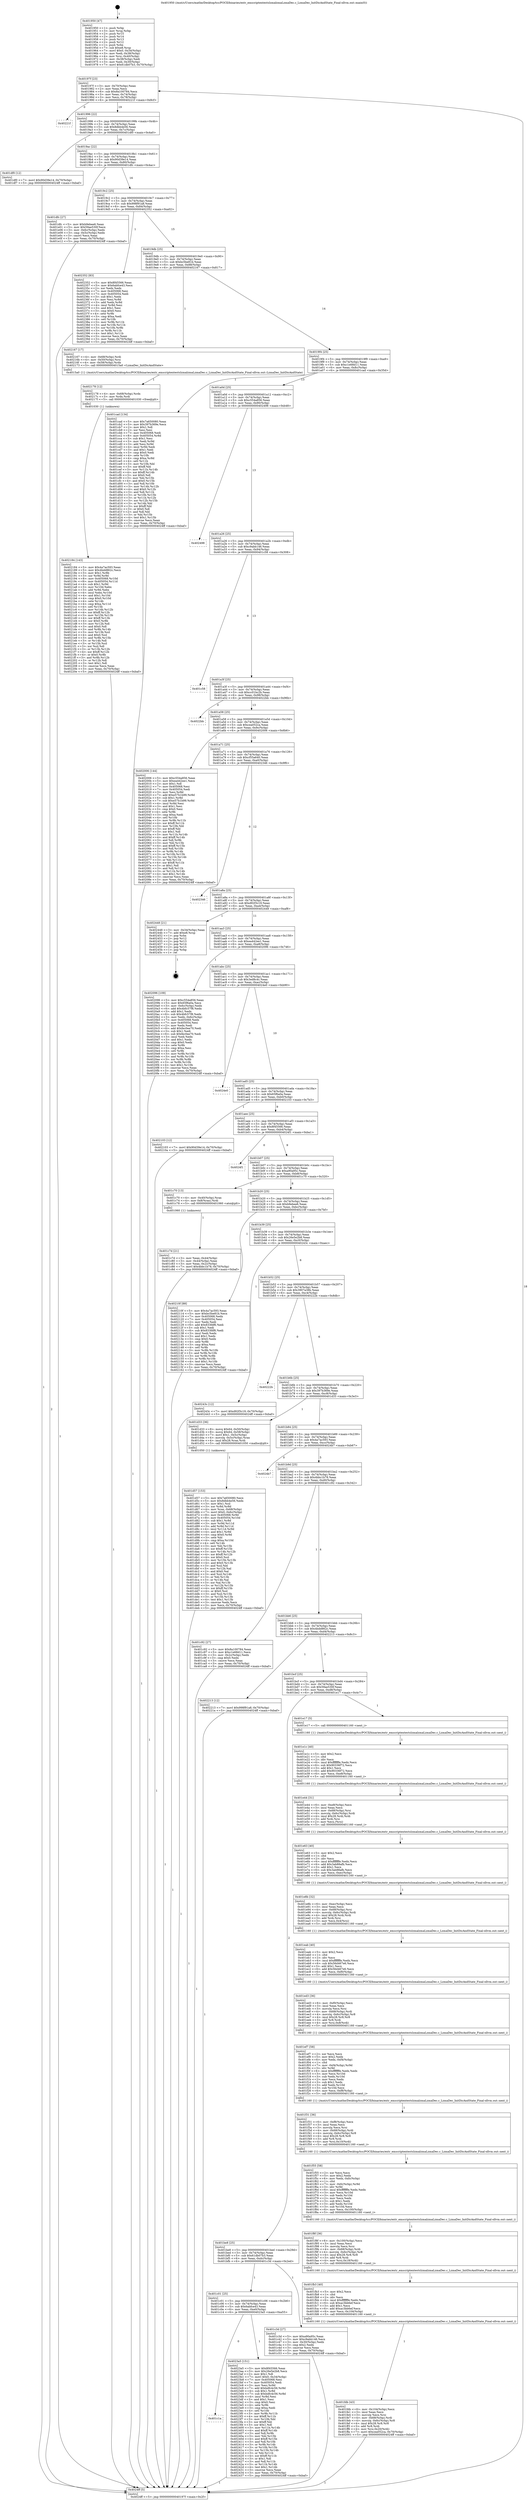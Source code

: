 digraph "0x401950" {
  label = "0x401950 (/mnt/c/Users/mathe/Desktop/tcc/POCII/binaries/extr_emscriptentestslzmalzmaLzmaDec.c_LzmaDec_InitDicAndState_Final-ollvm.out::main(0))"
  labelloc = "t"
  node[shape=record]

  Entry [label="",width=0.3,height=0.3,shape=circle,fillcolor=black,style=filled]
  "0x40197f" [label="{
     0x40197f [23]\l
     | [instrs]\l
     &nbsp;&nbsp;0x40197f \<+3\>: mov -0x70(%rbp),%eax\l
     &nbsp;&nbsp;0x401982 \<+2\>: mov %eax,%ecx\l
     &nbsp;&nbsp;0x401984 \<+6\>: sub $0x8a100784,%ecx\l
     &nbsp;&nbsp;0x40198a \<+3\>: mov %eax,-0x74(%rbp)\l
     &nbsp;&nbsp;0x40198d \<+3\>: mov %ecx,-0x78(%rbp)\l
     &nbsp;&nbsp;0x401990 \<+6\>: je 000000000040221f \<main+0x8cf\>\l
  }"]
  "0x40221f" [label="{
     0x40221f\l
  }", style=dashed]
  "0x401996" [label="{
     0x401996 [22]\l
     | [instrs]\l
     &nbsp;&nbsp;0x401996 \<+5\>: jmp 000000000040199b \<main+0x4b\>\l
     &nbsp;&nbsp;0x40199b \<+3\>: mov -0x74(%rbp),%eax\l
     &nbsp;&nbsp;0x40199e \<+5\>: sub $0x8dbb4e56,%eax\l
     &nbsp;&nbsp;0x4019a3 \<+3\>: mov %eax,-0x7c(%rbp)\l
     &nbsp;&nbsp;0x4019a6 \<+6\>: je 0000000000401df0 \<main+0x4a0\>\l
  }"]
  Exit [label="",width=0.3,height=0.3,shape=circle,fillcolor=black,style=filled,peripheries=2]
  "0x401df0" [label="{
     0x401df0 [12]\l
     | [instrs]\l
     &nbsp;&nbsp;0x401df0 \<+7\>: movl $0x90d39e14,-0x70(%rbp)\l
     &nbsp;&nbsp;0x401df7 \<+5\>: jmp 00000000004024ff \<main+0xbaf\>\l
  }"]
  "0x4019ac" [label="{
     0x4019ac [22]\l
     | [instrs]\l
     &nbsp;&nbsp;0x4019ac \<+5\>: jmp 00000000004019b1 \<main+0x61\>\l
     &nbsp;&nbsp;0x4019b1 \<+3\>: mov -0x74(%rbp),%eax\l
     &nbsp;&nbsp;0x4019b4 \<+5\>: sub $0x90d39e14,%eax\l
     &nbsp;&nbsp;0x4019b9 \<+3\>: mov %eax,-0x80(%rbp)\l
     &nbsp;&nbsp;0x4019bc \<+6\>: je 0000000000401dfc \<main+0x4ac\>\l
  }"]
  "0x401c1a" [label="{
     0x401c1a\l
  }", style=dashed]
  "0x401dfc" [label="{
     0x401dfc [27]\l
     | [instrs]\l
     &nbsp;&nbsp;0x401dfc \<+5\>: mov $0xb9ebee6,%eax\l
     &nbsp;&nbsp;0x401e01 \<+5\>: mov $0x59ae530f,%ecx\l
     &nbsp;&nbsp;0x401e06 \<+3\>: mov -0x6c(%rbp),%edx\l
     &nbsp;&nbsp;0x401e09 \<+3\>: cmp -0x5c(%rbp),%edx\l
     &nbsp;&nbsp;0x401e0c \<+3\>: cmovl %ecx,%eax\l
     &nbsp;&nbsp;0x401e0f \<+3\>: mov %eax,-0x70(%rbp)\l
     &nbsp;&nbsp;0x401e12 \<+5\>: jmp 00000000004024ff \<main+0xbaf\>\l
  }"]
  "0x4019c2" [label="{
     0x4019c2 [25]\l
     | [instrs]\l
     &nbsp;&nbsp;0x4019c2 \<+5\>: jmp 00000000004019c7 \<main+0x77\>\l
     &nbsp;&nbsp;0x4019c7 \<+3\>: mov -0x74(%rbp),%eax\l
     &nbsp;&nbsp;0x4019ca \<+5\>: sub $0x998f91a8,%eax\l
     &nbsp;&nbsp;0x4019cf \<+6\>: mov %eax,-0x84(%rbp)\l
     &nbsp;&nbsp;0x4019d5 \<+6\>: je 0000000000402352 \<main+0xa02\>\l
  }"]
  "0x4023a5" [label="{
     0x4023a5 [151]\l
     | [instrs]\l
     &nbsp;&nbsp;0x4023a5 \<+5\>: mov $0x8f45566,%eax\l
     &nbsp;&nbsp;0x4023aa \<+5\>: mov $0x26e5e2b8,%ecx\l
     &nbsp;&nbsp;0x4023af \<+2\>: mov $0x1,%dl\l
     &nbsp;&nbsp;0x4023b1 \<+7\>: movl $0x0,-0x34(%rbp)\l
     &nbsp;&nbsp;0x4023b8 \<+7\>: mov 0x405068,%esi\l
     &nbsp;&nbsp;0x4023bf \<+7\>: mov 0x405054,%edi\l
     &nbsp;&nbsp;0x4023c6 \<+3\>: mov %esi,%r8d\l
     &nbsp;&nbsp;0x4023c9 \<+7\>: add $0xbdfc4c56,%r8d\l
     &nbsp;&nbsp;0x4023d0 \<+4\>: sub $0x1,%r8d\l
     &nbsp;&nbsp;0x4023d4 \<+7\>: sub $0xbdfc4c56,%r8d\l
     &nbsp;&nbsp;0x4023db \<+4\>: imul %r8d,%esi\l
     &nbsp;&nbsp;0x4023df \<+3\>: and $0x1,%esi\l
     &nbsp;&nbsp;0x4023e2 \<+3\>: cmp $0x0,%esi\l
     &nbsp;&nbsp;0x4023e5 \<+4\>: sete %r9b\l
     &nbsp;&nbsp;0x4023e9 \<+3\>: cmp $0xa,%edi\l
     &nbsp;&nbsp;0x4023ec \<+4\>: setl %r10b\l
     &nbsp;&nbsp;0x4023f0 \<+3\>: mov %r9b,%r11b\l
     &nbsp;&nbsp;0x4023f3 \<+4\>: xor $0xff,%r11b\l
     &nbsp;&nbsp;0x4023f7 \<+3\>: mov %r10b,%bl\l
     &nbsp;&nbsp;0x4023fa \<+3\>: xor $0xff,%bl\l
     &nbsp;&nbsp;0x4023fd \<+3\>: xor $0x1,%dl\l
     &nbsp;&nbsp;0x402400 \<+3\>: mov %r11b,%r14b\l
     &nbsp;&nbsp;0x402403 \<+4\>: and $0xff,%r14b\l
     &nbsp;&nbsp;0x402407 \<+3\>: and %dl,%r9b\l
     &nbsp;&nbsp;0x40240a \<+3\>: mov %bl,%r15b\l
     &nbsp;&nbsp;0x40240d \<+4\>: and $0xff,%r15b\l
     &nbsp;&nbsp;0x402411 \<+3\>: and %dl,%r10b\l
     &nbsp;&nbsp;0x402414 \<+3\>: or %r9b,%r14b\l
     &nbsp;&nbsp;0x402417 \<+3\>: or %r10b,%r15b\l
     &nbsp;&nbsp;0x40241a \<+3\>: xor %r15b,%r14b\l
     &nbsp;&nbsp;0x40241d \<+3\>: or %bl,%r11b\l
     &nbsp;&nbsp;0x402420 \<+4\>: xor $0xff,%r11b\l
     &nbsp;&nbsp;0x402424 \<+3\>: or $0x1,%dl\l
     &nbsp;&nbsp;0x402427 \<+3\>: and %dl,%r11b\l
     &nbsp;&nbsp;0x40242a \<+3\>: or %r11b,%r14b\l
     &nbsp;&nbsp;0x40242d \<+4\>: test $0x1,%r14b\l
     &nbsp;&nbsp;0x402431 \<+3\>: cmovne %ecx,%eax\l
     &nbsp;&nbsp;0x402434 \<+3\>: mov %eax,-0x70(%rbp)\l
     &nbsp;&nbsp;0x402437 \<+5\>: jmp 00000000004024ff \<main+0xbaf\>\l
  }"]
  "0x402352" [label="{
     0x402352 [83]\l
     | [instrs]\l
     &nbsp;&nbsp;0x402352 \<+5\>: mov $0x8f45566,%eax\l
     &nbsp;&nbsp;0x402357 \<+5\>: mov $0x6abfce43,%ecx\l
     &nbsp;&nbsp;0x40235c \<+2\>: xor %edx,%edx\l
     &nbsp;&nbsp;0x40235e \<+7\>: mov 0x405068,%esi\l
     &nbsp;&nbsp;0x402365 \<+7\>: mov 0x405054,%edi\l
     &nbsp;&nbsp;0x40236c \<+3\>: sub $0x1,%edx\l
     &nbsp;&nbsp;0x40236f \<+3\>: mov %esi,%r8d\l
     &nbsp;&nbsp;0x402372 \<+3\>: add %edx,%r8d\l
     &nbsp;&nbsp;0x402375 \<+4\>: imul %r8d,%esi\l
     &nbsp;&nbsp;0x402379 \<+3\>: and $0x1,%esi\l
     &nbsp;&nbsp;0x40237c \<+3\>: cmp $0x0,%esi\l
     &nbsp;&nbsp;0x40237f \<+4\>: sete %r9b\l
     &nbsp;&nbsp;0x402383 \<+3\>: cmp $0xa,%edi\l
     &nbsp;&nbsp;0x402386 \<+4\>: setl %r10b\l
     &nbsp;&nbsp;0x40238a \<+3\>: mov %r9b,%r11b\l
     &nbsp;&nbsp;0x40238d \<+3\>: and %r10b,%r11b\l
     &nbsp;&nbsp;0x402390 \<+3\>: xor %r10b,%r9b\l
     &nbsp;&nbsp;0x402393 \<+3\>: or %r9b,%r11b\l
     &nbsp;&nbsp;0x402396 \<+4\>: test $0x1,%r11b\l
     &nbsp;&nbsp;0x40239a \<+3\>: cmovne %ecx,%eax\l
     &nbsp;&nbsp;0x40239d \<+3\>: mov %eax,-0x70(%rbp)\l
     &nbsp;&nbsp;0x4023a0 \<+5\>: jmp 00000000004024ff \<main+0xbaf\>\l
  }"]
  "0x4019db" [label="{
     0x4019db [25]\l
     | [instrs]\l
     &nbsp;&nbsp;0x4019db \<+5\>: jmp 00000000004019e0 \<main+0x90\>\l
     &nbsp;&nbsp;0x4019e0 \<+3\>: mov -0x74(%rbp),%eax\l
     &nbsp;&nbsp;0x4019e3 \<+5\>: sub $0xbc5be81b,%eax\l
     &nbsp;&nbsp;0x4019e8 \<+6\>: mov %eax,-0x88(%rbp)\l
     &nbsp;&nbsp;0x4019ee \<+6\>: je 0000000000402167 \<main+0x817\>\l
  }"]
  "0x402184" [label="{
     0x402184 [143]\l
     | [instrs]\l
     &nbsp;&nbsp;0x402184 \<+5\>: mov $0x4a7ac593,%eax\l
     &nbsp;&nbsp;0x402189 \<+5\>: mov $0x4bdd862c,%ecx\l
     &nbsp;&nbsp;0x40218e \<+3\>: mov $0x1,%r8b\l
     &nbsp;&nbsp;0x402191 \<+3\>: xor %r9d,%r9d\l
     &nbsp;&nbsp;0x402194 \<+8\>: mov 0x405068,%r10d\l
     &nbsp;&nbsp;0x40219c \<+8\>: mov 0x405054,%r11d\l
     &nbsp;&nbsp;0x4021a4 \<+4\>: sub $0x1,%r9d\l
     &nbsp;&nbsp;0x4021a8 \<+3\>: mov %r10d,%ebx\l
     &nbsp;&nbsp;0x4021ab \<+3\>: add %r9d,%ebx\l
     &nbsp;&nbsp;0x4021ae \<+4\>: imul %ebx,%r10d\l
     &nbsp;&nbsp;0x4021b2 \<+4\>: and $0x1,%r10d\l
     &nbsp;&nbsp;0x4021b6 \<+4\>: cmp $0x0,%r10d\l
     &nbsp;&nbsp;0x4021ba \<+4\>: sete %r14b\l
     &nbsp;&nbsp;0x4021be \<+4\>: cmp $0xa,%r11d\l
     &nbsp;&nbsp;0x4021c2 \<+4\>: setl %r15b\l
     &nbsp;&nbsp;0x4021c6 \<+3\>: mov %r14b,%r12b\l
     &nbsp;&nbsp;0x4021c9 \<+4\>: xor $0xff,%r12b\l
     &nbsp;&nbsp;0x4021cd \<+3\>: mov %r15b,%r13b\l
     &nbsp;&nbsp;0x4021d0 \<+4\>: xor $0xff,%r13b\l
     &nbsp;&nbsp;0x4021d4 \<+4\>: xor $0x0,%r8b\l
     &nbsp;&nbsp;0x4021d8 \<+3\>: mov %r12b,%dl\l
     &nbsp;&nbsp;0x4021db \<+3\>: and $0x0,%dl\l
     &nbsp;&nbsp;0x4021de \<+3\>: and %r8b,%r14b\l
     &nbsp;&nbsp;0x4021e1 \<+3\>: mov %r13b,%sil\l
     &nbsp;&nbsp;0x4021e4 \<+4\>: and $0x0,%sil\l
     &nbsp;&nbsp;0x4021e8 \<+3\>: and %r8b,%r15b\l
     &nbsp;&nbsp;0x4021eb \<+3\>: or %r14b,%dl\l
     &nbsp;&nbsp;0x4021ee \<+3\>: or %r15b,%sil\l
     &nbsp;&nbsp;0x4021f1 \<+3\>: xor %sil,%dl\l
     &nbsp;&nbsp;0x4021f4 \<+3\>: or %r13b,%r12b\l
     &nbsp;&nbsp;0x4021f7 \<+4\>: xor $0xff,%r12b\l
     &nbsp;&nbsp;0x4021fb \<+4\>: or $0x0,%r8b\l
     &nbsp;&nbsp;0x4021ff \<+3\>: and %r8b,%r12b\l
     &nbsp;&nbsp;0x402202 \<+3\>: or %r12b,%dl\l
     &nbsp;&nbsp;0x402205 \<+3\>: test $0x1,%dl\l
     &nbsp;&nbsp;0x402208 \<+3\>: cmovne %ecx,%eax\l
     &nbsp;&nbsp;0x40220b \<+3\>: mov %eax,-0x70(%rbp)\l
     &nbsp;&nbsp;0x40220e \<+5\>: jmp 00000000004024ff \<main+0xbaf\>\l
  }"]
  "0x402167" [label="{
     0x402167 [17]\l
     | [instrs]\l
     &nbsp;&nbsp;0x402167 \<+4\>: mov -0x68(%rbp),%rdi\l
     &nbsp;&nbsp;0x40216b \<+4\>: mov -0x50(%rbp),%rsi\l
     &nbsp;&nbsp;0x40216f \<+4\>: mov -0x58(%rbp),%rdx\l
     &nbsp;&nbsp;0x402173 \<+5\>: call 00000000004015a0 \<LzmaDec_InitDicAndState\>\l
     | [calls]\l
     &nbsp;&nbsp;0x4015a0 \{1\} (/mnt/c/Users/mathe/Desktop/tcc/POCII/binaries/extr_emscriptentestslzmalzmaLzmaDec.c_LzmaDec_InitDicAndState_Final-ollvm.out::LzmaDec_InitDicAndState)\l
  }"]
  "0x4019f4" [label="{
     0x4019f4 [25]\l
     | [instrs]\l
     &nbsp;&nbsp;0x4019f4 \<+5\>: jmp 00000000004019f9 \<main+0xa9\>\l
     &nbsp;&nbsp;0x4019f9 \<+3\>: mov -0x74(%rbp),%eax\l
     &nbsp;&nbsp;0x4019fc \<+5\>: sub $0xc1e68d11,%eax\l
     &nbsp;&nbsp;0x401a01 \<+6\>: mov %eax,-0x8c(%rbp)\l
     &nbsp;&nbsp;0x401a07 \<+6\>: je 0000000000401cad \<main+0x35d\>\l
  }"]
  "0x402178" [label="{
     0x402178 [12]\l
     | [instrs]\l
     &nbsp;&nbsp;0x402178 \<+4\>: mov -0x68(%rbp),%rdx\l
     &nbsp;&nbsp;0x40217c \<+3\>: mov %rdx,%rdi\l
     &nbsp;&nbsp;0x40217f \<+5\>: call 0000000000401030 \<free@plt\>\l
     | [calls]\l
     &nbsp;&nbsp;0x401030 \{1\} (unknown)\l
  }"]
  "0x401cad" [label="{
     0x401cad [134]\l
     | [instrs]\l
     &nbsp;&nbsp;0x401cad \<+5\>: mov $0x7a650080,%eax\l
     &nbsp;&nbsp;0x401cb2 \<+5\>: mov $0x397b369e,%ecx\l
     &nbsp;&nbsp;0x401cb7 \<+2\>: mov $0x1,%dl\l
     &nbsp;&nbsp;0x401cb9 \<+2\>: xor %esi,%esi\l
     &nbsp;&nbsp;0x401cbb \<+7\>: mov 0x405068,%edi\l
     &nbsp;&nbsp;0x401cc2 \<+8\>: mov 0x405054,%r8d\l
     &nbsp;&nbsp;0x401cca \<+3\>: sub $0x1,%esi\l
     &nbsp;&nbsp;0x401ccd \<+3\>: mov %edi,%r9d\l
     &nbsp;&nbsp;0x401cd0 \<+3\>: add %esi,%r9d\l
     &nbsp;&nbsp;0x401cd3 \<+4\>: imul %r9d,%edi\l
     &nbsp;&nbsp;0x401cd7 \<+3\>: and $0x1,%edi\l
     &nbsp;&nbsp;0x401cda \<+3\>: cmp $0x0,%edi\l
     &nbsp;&nbsp;0x401cdd \<+4\>: sete %r10b\l
     &nbsp;&nbsp;0x401ce1 \<+4\>: cmp $0xa,%r8d\l
     &nbsp;&nbsp;0x401ce5 \<+4\>: setl %r11b\l
     &nbsp;&nbsp;0x401ce9 \<+3\>: mov %r10b,%bl\l
     &nbsp;&nbsp;0x401cec \<+3\>: xor $0xff,%bl\l
     &nbsp;&nbsp;0x401cef \<+3\>: mov %r11b,%r14b\l
     &nbsp;&nbsp;0x401cf2 \<+4\>: xor $0xff,%r14b\l
     &nbsp;&nbsp;0x401cf6 \<+3\>: xor $0x0,%dl\l
     &nbsp;&nbsp;0x401cf9 \<+3\>: mov %bl,%r15b\l
     &nbsp;&nbsp;0x401cfc \<+4\>: and $0x0,%r15b\l
     &nbsp;&nbsp;0x401d00 \<+3\>: and %dl,%r10b\l
     &nbsp;&nbsp;0x401d03 \<+3\>: mov %r14b,%r12b\l
     &nbsp;&nbsp;0x401d06 \<+4\>: and $0x0,%r12b\l
     &nbsp;&nbsp;0x401d0a \<+3\>: and %dl,%r11b\l
     &nbsp;&nbsp;0x401d0d \<+3\>: or %r10b,%r15b\l
     &nbsp;&nbsp;0x401d10 \<+3\>: or %r11b,%r12b\l
     &nbsp;&nbsp;0x401d13 \<+3\>: xor %r12b,%r15b\l
     &nbsp;&nbsp;0x401d16 \<+3\>: or %r14b,%bl\l
     &nbsp;&nbsp;0x401d19 \<+3\>: xor $0xff,%bl\l
     &nbsp;&nbsp;0x401d1c \<+3\>: or $0x0,%dl\l
     &nbsp;&nbsp;0x401d1f \<+2\>: and %dl,%bl\l
     &nbsp;&nbsp;0x401d21 \<+3\>: or %bl,%r15b\l
     &nbsp;&nbsp;0x401d24 \<+4\>: test $0x1,%r15b\l
     &nbsp;&nbsp;0x401d28 \<+3\>: cmovne %ecx,%eax\l
     &nbsp;&nbsp;0x401d2b \<+3\>: mov %eax,-0x70(%rbp)\l
     &nbsp;&nbsp;0x401d2e \<+5\>: jmp 00000000004024ff \<main+0xbaf\>\l
  }"]
  "0x401a0d" [label="{
     0x401a0d [25]\l
     | [instrs]\l
     &nbsp;&nbsp;0x401a0d \<+5\>: jmp 0000000000401a12 \<main+0xc2\>\l
     &nbsp;&nbsp;0x401a12 \<+3\>: mov -0x74(%rbp),%eax\l
     &nbsp;&nbsp;0x401a15 \<+5\>: sub $0xc554a856,%eax\l
     &nbsp;&nbsp;0x401a1a \<+6\>: mov %eax,-0x90(%rbp)\l
     &nbsp;&nbsp;0x401a20 \<+6\>: je 0000000000402498 \<main+0xb48\>\l
  }"]
  "0x401fdb" [label="{
     0x401fdb [43]\l
     | [instrs]\l
     &nbsp;&nbsp;0x401fdb \<+6\>: mov -0x104(%rbp),%ecx\l
     &nbsp;&nbsp;0x401fe1 \<+3\>: imul %eax,%ecx\l
     &nbsp;&nbsp;0x401fe4 \<+3\>: movslq %ecx,%rsi\l
     &nbsp;&nbsp;0x401fe7 \<+4\>: mov -0x68(%rbp),%rdi\l
     &nbsp;&nbsp;0x401feb \<+4\>: movslq -0x6c(%rbp),%r8\l
     &nbsp;&nbsp;0x401fef \<+4\>: imul $0x28,%r8,%r8\l
     &nbsp;&nbsp;0x401ff3 \<+3\>: add %r8,%rdi\l
     &nbsp;&nbsp;0x401ff6 \<+4\>: mov %rsi,0x20(%rdi)\l
     &nbsp;&nbsp;0x401ffa \<+7\>: movl $0xcea052ca,-0x70(%rbp)\l
     &nbsp;&nbsp;0x402001 \<+5\>: jmp 00000000004024ff \<main+0xbaf\>\l
  }"]
  "0x402498" [label="{
     0x402498\l
  }", style=dashed]
  "0x401a26" [label="{
     0x401a26 [25]\l
     | [instrs]\l
     &nbsp;&nbsp;0x401a26 \<+5\>: jmp 0000000000401a2b \<main+0xdb\>\l
     &nbsp;&nbsp;0x401a2b \<+3\>: mov -0x74(%rbp),%eax\l
     &nbsp;&nbsp;0x401a2e \<+5\>: sub $0xc9abb146,%eax\l
     &nbsp;&nbsp;0x401a33 \<+6\>: mov %eax,-0x94(%rbp)\l
     &nbsp;&nbsp;0x401a39 \<+6\>: je 0000000000401c58 \<main+0x308\>\l
  }"]
  "0x401fb3" [label="{
     0x401fb3 [40]\l
     | [instrs]\l
     &nbsp;&nbsp;0x401fb3 \<+5\>: mov $0x2,%ecx\l
     &nbsp;&nbsp;0x401fb8 \<+1\>: cltd\l
     &nbsp;&nbsp;0x401fb9 \<+2\>: idiv %ecx\l
     &nbsp;&nbsp;0x401fbb \<+6\>: imul $0xfffffffe,%edx,%ecx\l
     &nbsp;&nbsp;0x401fc1 \<+6\>: sub $0xac3bb6ef,%ecx\l
     &nbsp;&nbsp;0x401fc7 \<+3\>: add $0x1,%ecx\l
     &nbsp;&nbsp;0x401fca \<+6\>: add $0xac3bb6ef,%ecx\l
     &nbsp;&nbsp;0x401fd0 \<+6\>: mov %ecx,-0x104(%rbp)\l
     &nbsp;&nbsp;0x401fd6 \<+5\>: call 0000000000401160 \<next_i\>\l
     | [calls]\l
     &nbsp;&nbsp;0x401160 \{1\} (/mnt/c/Users/mathe/Desktop/tcc/POCII/binaries/extr_emscriptentestslzmalzmaLzmaDec.c_LzmaDec_InitDicAndState_Final-ollvm.out::next_i)\l
  }"]
  "0x401c58" [label="{
     0x401c58\l
  }", style=dashed]
  "0x401a3f" [label="{
     0x401a3f [25]\l
     | [instrs]\l
     &nbsp;&nbsp;0x401a3f \<+5\>: jmp 0000000000401a44 \<main+0xf4\>\l
     &nbsp;&nbsp;0x401a44 \<+3\>: mov -0x74(%rbp),%eax\l
     &nbsp;&nbsp;0x401a47 \<+5\>: sub $0xcc01bc2b,%eax\l
     &nbsp;&nbsp;0x401a4c \<+6\>: mov %eax,-0x98(%rbp)\l
     &nbsp;&nbsp;0x401a52 \<+6\>: je 00000000004022bb \<main+0x96b\>\l
  }"]
  "0x401f8f" [label="{
     0x401f8f [36]\l
     | [instrs]\l
     &nbsp;&nbsp;0x401f8f \<+6\>: mov -0x100(%rbp),%ecx\l
     &nbsp;&nbsp;0x401f95 \<+3\>: imul %eax,%ecx\l
     &nbsp;&nbsp;0x401f98 \<+3\>: movslq %ecx,%rsi\l
     &nbsp;&nbsp;0x401f9b \<+4\>: mov -0x68(%rbp),%rdi\l
     &nbsp;&nbsp;0x401f9f \<+4\>: movslq -0x6c(%rbp),%r8\l
     &nbsp;&nbsp;0x401fa3 \<+4\>: imul $0x28,%r8,%r8\l
     &nbsp;&nbsp;0x401fa7 \<+3\>: add %r8,%rdi\l
     &nbsp;&nbsp;0x401faa \<+4\>: mov %rsi,0x18(%rdi)\l
     &nbsp;&nbsp;0x401fae \<+5\>: call 0000000000401160 \<next_i\>\l
     | [calls]\l
     &nbsp;&nbsp;0x401160 \{1\} (/mnt/c/Users/mathe/Desktop/tcc/POCII/binaries/extr_emscriptentestslzmalzmaLzmaDec.c_LzmaDec_InitDicAndState_Final-ollvm.out::next_i)\l
  }"]
  "0x4022bb" [label="{
     0x4022bb\l
  }", style=dashed]
  "0x401a58" [label="{
     0x401a58 [25]\l
     | [instrs]\l
     &nbsp;&nbsp;0x401a58 \<+5\>: jmp 0000000000401a5d \<main+0x10d\>\l
     &nbsp;&nbsp;0x401a5d \<+3\>: mov -0x74(%rbp),%eax\l
     &nbsp;&nbsp;0x401a60 \<+5\>: sub $0xcea052ca,%eax\l
     &nbsp;&nbsp;0x401a65 \<+6\>: mov %eax,-0x9c(%rbp)\l
     &nbsp;&nbsp;0x401a6b \<+6\>: je 0000000000402006 \<main+0x6b6\>\l
  }"]
  "0x401f55" [label="{
     0x401f55 [58]\l
     | [instrs]\l
     &nbsp;&nbsp;0x401f55 \<+2\>: xor %ecx,%ecx\l
     &nbsp;&nbsp;0x401f57 \<+5\>: mov $0x2,%edx\l
     &nbsp;&nbsp;0x401f5c \<+6\>: mov %edx,-0xfc(%rbp)\l
     &nbsp;&nbsp;0x401f62 \<+1\>: cltd\l
     &nbsp;&nbsp;0x401f63 \<+7\>: mov -0xfc(%rbp),%r9d\l
     &nbsp;&nbsp;0x401f6a \<+3\>: idiv %r9d\l
     &nbsp;&nbsp;0x401f6d \<+6\>: imul $0xfffffffe,%edx,%edx\l
     &nbsp;&nbsp;0x401f73 \<+3\>: mov %ecx,%r10d\l
     &nbsp;&nbsp;0x401f76 \<+3\>: sub %edx,%r10d\l
     &nbsp;&nbsp;0x401f79 \<+2\>: mov %ecx,%edx\l
     &nbsp;&nbsp;0x401f7b \<+3\>: sub $0x1,%edx\l
     &nbsp;&nbsp;0x401f7e \<+3\>: add %edx,%r10d\l
     &nbsp;&nbsp;0x401f81 \<+3\>: sub %r10d,%ecx\l
     &nbsp;&nbsp;0x401f84 \<+6\>: mov %ecx,-0x100(%rbp)\l
     &nbsp;&nbsp;0x401f8a \<+5\>: call 0000000000401160 \<next_i\>\l
     | [calls]\l
     &nbsp;&nbsp;0x401160 \{1\} (/mnt/c/Users/mathe/Desktop/tcc/POCII/binaries/extr_emscriptentestslzmalzmaLzmaDec.c_LzmaDec_InitDicAndState_Final-ollvm.out::next_i)\l
  }"]
  "0x402006" [label="{
     0x402006 [144]\l
     | [instrs]\l
     &nbsp;&nbsp;0x402006 \<+5\>: mov $0xc554a856,%eax\l
     &nbsp;&nbsp;0x40200b \<+5\>: mov $0xea442ee1,%ecx\l
     &nbsp;&nbsp;0x402010 \<+2\>: mov $0x1,%dl\l
     &nbsp;&nbsp;0x402012 \<+7\>: mov 0x405068,%esi\l
     &nbsp;&nbsp;0x402019 \<+7\>: mov 0x405054,%edi\l
     &nbsp;&nbsp;0x402020 \<+3\>: mov %esi,%r8d\l
     &nbsp;&nbsp;0x402023 \<+7\>: add $0xe57b1b99,%r8d\l
     &nbsp;&nbsp;0x40202a \<+4\>: sub $0x1,%r8d\l
     &nbsp;&nbsp;0x40202e \<+7\>: sub $0xe57b1b99,%r8d\l
     &nbsp;&nbsp;0x402035 \<+4\>: imul %r8d,%esi\l
     &nbsp;&nbsp;0x402039 \<+3\>: and $0x1,%esi\l
     &nbsp;&nbsp;0x40203c \<+3\>: cmp $0x0,%esi\l
     &nbsp;&nbsp;0x40203f \<+4\>: sete %r9b\l
     &nbsp;&nbsp;0x402043 \<+3\>: cmp $0xa,%edi\l
     &nbsp;&nbsp;0x402046 \<+4\>: setl %r10b\l
     &nbsp;&nbsp;0x40204a \<+3\>: mov %r9b,%r11b\l
     &nbsp;&nbsp;0x40204d \<+4\>: xor $0xff,%r11b\l
     &nbsp;&nbsp;0x402051 \<+3\>: mov %r10b,%bl\l
     &nbsp;&nbsp;0x402054 \<+3\>: xor $0xff,%bl\l
     &nbsp;&nbsp;0x402057 \<+3\>: xor $0x1,%dl\l
     &nbsp;&nbsp;0x40205a \<+3\>: mov %r11b,%r14b\l
     &nbsp;&nbsp;0x40205d \<+4\>: and $0xff,%r14b\l
     &nbsp;&nbsp;0x402061 \<+3\>: and %dl,%r9b\l
     &nbsp;&nbsp;0x402064 \<+3\>: mov %bl,%r15b\l
     &nbsp;&nbsp;0x402067 \<+4\>: and $0xff,%r15b\l
     &nbsp;&nbsp;0x40206b \<+3\>: and %dl,%r10b\l
     &nbsp;&nbsp;0x40206e \<+3\>: or %r9b,%r14b\l
     &nbsp;&nbsp;0x402071 \<+3\>: or %r10b,%r15b\l
     &nbsp;&nbsp;0x402074 \<+3\>: xor %r15b,%r14b\l
     &nbsp;&nbsp;0x402077 \<+3\>: or %bl,%r11b\l
     &nbsp;&nbsp;0x40207a \<+4\>: xor $0xff,%r11b\l
     &nbsp;&nbsp;0x40207e \<+3\>: or $0x1,%dl\l
     &nbsp;&nbsp;0x402081 \<+3\>: and %dl,%r11b\l
     &nbsp;&nbsp;0x402084 \<+3\>: or %r11b,%r14b\l
     &nbsp;&nbsp;0x402087 \<+4\>: test $0x1,%r14b\l
     &nbsp;&nbsp;0x40208b \<+3\>: cmovne %ecx,%eax\l
     &nbsp;&nbsp;0x40208e \<+3\>: mov %eax,-0x70(%rbp)\l
     &nbsp;&nbsp;0x402091 \<+5\>: jmp 00000000004024ff \<main+0xbaf\>\l
  }"]
  "0x401a71" [label="{
     0x401a71 [25]\l
     | [instrs]\l
     &nbsp;&nbsp;0x401a71 \<+5\>: jmp 0000000000401a76 \<main+0x126\>\l
     &nbsp;&nbsp;0x401a76 \<+3\>: mov -0x74(%rbp),%eax\l
     &nbsp;&nbsp;0x401a79 \<+5\>: sub $0xcf55a640,%eax\l
     &nbsp;&nbsp;0x401a7e \<+6\>: mov %eax,-0xa0(%rbp)\l
     &nbsp;&nbsp;0x401a84 \<+6\>: je 0000000000402346 \<main+0x9f6\>\l
  }"]
  "0x401f31" [label="{
     0x401f31 [36]\l
     | [instrs]\l
     &nbsp;&nbsp;0x401f31 \<+6\>: mov -0xf8(%rbp),%ecx\l
     &nbsp;&nbsp;0x401f37 \<+3\>: imul %eax,%ecx\l
     &nbsp;&nbsp;0x401f3a \<+3\>: movslq %ecx,%rsi\l
     &nbsp;&nbsp;0x401f3d \<+4\>: mov -0x68(%rbp),%rdi\l
     &nbsp;&nbsp;0x401f41 \<+4\>: movslq -0x6c(%rbp),%r8\l
     &nbsp;&nbsp;0x401f45 \<+4\>: imul $0x28,%r8,%r8\l
     &nbsp;&nbsp;0x401f49 \<+3\>: add %r8,%rdi\l
     &nbsp;&nbsp;0x401f4c \<+4\>: mov %rsi,0x10(%rdi)\l
     &nbsp;&nbsp;0x401f50 \<+5\>: call 0000000000401160 \<next_i\>\l
     | [calls]\l
     &nbsp;&nbsp;0x401160 \{1\} (/mnt/c/Users/mathe/Desktop/tcc/POCII/binaries/extr_emscriptentestslzmalzmaLzmaDec.c_LzmaDec_InitDicAndState_Final-ollvm.out::next_i)\l
  }"]
  "0x402346" [label="{
     0x402346\l
  }", style=dashed]
  "0x401a8a" [label="{
     0x401a8a [25]\l
     | [instrs]\l
     &nbsp;&nbsp;0x401a8a \<+5\>: jmp 0000000000401a8f \<main+0x13f\>\l
     &nbsp;&nbsp;0x401a8f \<+3\>: mov -0x74(%rbp),%eax\l
     &nbsp;&nbsp;0x401a92 \<+5\>: sub $0xd92f3c19,%eax\l
     &nbsp;&nbsp;0x401a97 \<+6\>: mov %eax,-0xa4(%rbp)\l
     &nbsp;&nbsp;0x401a9d \<+6\>: je 0000000000402448 \<main+0xaf8\>\l
  }"]
  "0x401ef7" [label="{
     0x401ef7 [58]\l
     | [instrs]\l
     &nbsp;&nbsp;0x401ef7 \<+2\>: xor %ecx,%ecx\l
     &nbsp;&nbsp;0x401ef9 \<+5\>: mov $0x2,%edx\l
     &nbsp;&nbsp;0x401efe \<+6\>: mov %edx,-0xf4(%rbp)\l
     &nbsp;&nbsp;0x401f04 \<+1\>: cltd\l
     &nbsp;&nbsp;0x401f05 \<+7\>: mov -0xf4(%rbp),%r9d\l
     &nbsp;&nbsp;0x401f0c \<+3\>: idiv %r9d\l
     &nbsp;&nbsp;0x401f0f \<+6\>: imul $0xfffffffe,%edx,%edx\l
     &nbsp;&nbsp;0x401f15 \<+3\>: mov %ecx,%r10d\l
     &nbsp;&nbsp;0x401f18 \<+3\>: sub %edx,%r10d\l
     &nbsp;&nbsp;0x401f1b \<+2\>: mov %ecx,%edx\l
     &nbsp;&nbsp;0x401f1d \<+3\>: sub $0x1,%edx\l
     &nbsp;&nbsp;0x401f20 \<+3\>: add %edx,%r10d\l
     &nbsp;&nbsp;0x401f23 \<+3\>: sub %r10d,%ecx\l
     &nbsp;&nbsp;0x401f26 \<+6\>: mov %ecx,-0xf8(%rbp)\l
     &nbsp;&nbsp;0x401f2c \<+5\>: call 0000000000401160 \<next_i\>\l
     | [calls]\l
     &nbsp;&nbsp;0x401160 \{1\} (/mnt/c/Users/mathe/Desktop/tcc/POCII/binaries/extr_emscriptentestslzmalzmaLzmaDec.c_LzmaDec_InitDicAndState_Final-ollvm.out::next_i)\l
  }"]
  "0x402448" [label="{
     0x402448 [21]\l
     | [instrs]\l
     &nbsp;&nbsp;0x402448 \<+3\>: mov -0x34(%rbp),%eax\l
     &nbsp;&nbsp;0x40244b \<+7\>: add $0xe8,%rsp\l
     &nbsp;&nbsp;0x402452 \<+1\>: pop %rbx\l
     &nbsp;&nbsp;0x402453 \<+2\>: pop %r12\l
     &nbsp;&nbsp;0x402455 \<+2\>: pop %r13\l
     &nbsp;&nbsp;0x402457 \<+2\>: pop %r14\l
     &nbsp;&nbsp;0x402459 \<+2\>: pop %r15\l
     &nbsp;&nbsp;0x40245b \<+1\>: pop %rbp\l
     &nbsp;&nbsp;0x40245c \<+1\>: ret\l
  }"]
  "0x401aa3" [label="{
     0x401aa3 [25]\l
     | [instrs]\l
     &nbsp;&nbsp;0x401aa3 \<+5\>: jmp 0000000000401aa8 \<main+0x158\>\l
     &nbsp;&nbsp;0x401aa8 \<+3\>: mov -0x74(%rbp),%eax\l
     &nbsp;&nbsp;0x401aab \<+5\>: sub $0xea442ee1,%eax\l
     &nbsp;&nbsp;0x401ab0 \<+6\>: mov %eax,-0xa8(%rbp)\l
     &nbsp;&nbsp;0x401ab6 \<+6\>: je 0000000000402096 \<main+0x746\>\l
  }"]
  "0x401ed3" [label="{
     0x401ed3 [36]\l
     | [instrs]\l
     &nbsp;&nbsp;0x401ed3 \<+6\>: mov -0xf0(%rbp),%ecx\l
     &nbsp;&nbsp;0x401ed9 \<+3\>: imul %eax,%ecx\l
     &nbsp;&nbsp;0x401edc \<+3\>: movslq %ecx,%rsi\l
     &nbsp;&nbsp;0x401edf \<+4\>: mov -0x68(%rbp),%rdi\l
     &nbsp;&nbsp;0x401ee3 \<+4\>: movslq -0x6c(%rbp),%r8\l
     &nbsp;&nbsp;0x401ee7 \<+4\>: imul $0x28,%r8,%r8\l
     &nbsp;&nbsp;0x401eeb \<+3\>: add %r8,%rdi\l
     &nbsp;&nbsp;0x401eee \<+4\>: mov %rsi,0x8(%rdi)\l
     &nbsp;&nbsp;0x401ef2 \<+5\>: call 0000000000401160 \<next_i\>\l
     | [calls]\l
     &nbsp;&nbsp;0x401160 \{1\} (/mnt/c/Users/mathe/Desktop/tcc/POCII/binaries/extr_emscriptentestslzmalzmaLzmaDec.c_LzmaDec_InitDicAndState_Final-ollvm.out::next_i)\l
  }"]
  "0x402096" [label="{
     0x402096 [109]\l
     | [instrs]\l
     &nbsp;&nbsp;0x402096 \<+5\>: mov $0xc554a856,%eax\l
     &nbsp;&nbsp;0x40209b \<+5\>: mov $0x65f6a0a,%ecx\l
     &nbsp;&nbsp;0x4020a0 \<+3\>: mov -0x6c(%rbp),%edx\l
     &nbsp;&nbsp;0x4020a3 \<+6\>: add $0x4bfc57f8,%edx\l
     &nbsp;&nbsp;0x4020a9 \<+3\>: add $0x1,%edx\l
     &nbsp;&nbsp;0x4020ac \<+6\>: sub $0x4bfc57f8,%edx\l
     &nbsp;&nbsp;0x4020b2 \<+3\>: mov %edx,-0x6c(%rbp)\l
     &nbsp;&nbsp;0x4020b5 \<+7\>: mov 0x405068,%edx\l
     &nbsp;&nbsp;0x4020bc \<+7\>: mov 0x405054,%esi\l
     &nbsp;&nbsp;0x4020c3 \<+2\>: mov %edx,%edi\l
     &nbsp;&nbsp;0x4020c5 \<+6\>: add $0xfec0ee70,%edi\l
     &nbsp;&nbsp;0x4020cb \<+3\>: sub $0x1,%edi\l
     &nbsp;&nbsp;0x4020ce \<+6\>: sub $0xfec0ee70,%edi\l
     &nbsp;&nbsp;0x4020d4 \<+3\>: imul %edi,%edx\l
     &nbsp;&nbsp;0x4020d7 \<+3\>: and $0x1,%edx\l
     &nbsp;&nbsp;0x4020da \<+3\>: cmp $0x0,%edx\l
     &nbsp;&nbsp;0x4020dd \<+4\>: sete %r8b\l
     &nbsp;&nbsp;0x4020e1 \<+3\>: cmp $0xa,%esi\l
     &nbsp;&nbsp;0x4020e4 \<+4\>: setl %r9b\l
     &nbsp;&nbsp;0x4020e8 \<+3\>: mov %r8b,%r10b\l
     &nbsp;&nbsp;0x4020eb \<+3\>: and %r9b,%r10b\l
     &nbsp;&nbsp;0x4020ee \<+3\>: xor %r9b,%r8b\l
     &nbsp;&nbsp;0x4020f1 \<+3\>: or %r8b,%r10b\l
     &nbsp;&nbsp;0x4020f4 \<+4\>: test $0x1,%r10b\l
     &nbsp;&nbsp;0x4020f8 \<+3\>: cmovne %ecx,%eax\l
     &nbsp;&nbsp;0x4020fb \<+3\>: mov %eax,-0x70(%rbp)\l
     &nbsp;&nbsp;0x4020fe \<+5\>: jmp 00000000004024ff \<main+0xbaf\>\l
  }"]
  "0x401abc" [label="{
     0x401abc [25]\l
     | [instrs]\l
     &nbsp;&nbsp;0x401abc \<+5\>: jmp 0000000000401ac1 \<main+0x171\>\l
     &nbsp;&nbsp;0x401ac1 \<+3\>: mov -0x74(%rbp),%eax\l
     &nbsp;&nbsp;0x401ac4 \<+5\>: sub $0x3ed8c4c,%eax\l
     &nbsp;&nbsp;0x401ac9 \<+6\>: mov %eax,-0xac(%rbp)\l
     &nbsp;&nbsp;0x401acf \<+6\>: je 00000000004024e0 \<main+0xb90\>\l
  }"]
  "0x401eab" [label="{
     0x401eab [40]\l
     | [instrs]\l
     &nbsp;&nbsp;0x401eab \<+5\>: mov $0x2,%ecx\l
     &nbsp;&nbsp;0x401eb0 \<+1\>: cltd\l
     &nbsp;&nbsp;0x401eb1 \<+2\>: idiv %ecx\l
     &nbsp;&nbsp;0x401eb3 \<+6\>: imul $0xfffffffe,%edx,%ecx\l
     &nbsp;&nbsp;0x401eb9 \<+6\>: sub $0x56d467e6,%ecx\l
     &nbsp;&nbsp;0x401ebf \<+3\>: add $0x1,%ecx\l
     &nbsp;&nbsp;0x401ec2 \<+6\>: add $0x56d467e6,%ecx\l
     &nbsp;&nbsp;0x401ec8 \<+6\>: mov %ecx,-0xf0(%rbp)\l
     &nbsp;&nbsp;0x401ece \<+5\>: call 0000000000401160 \<next_i\>\l
     | [calls]\l
     &nbsp;&nbsp;0x401160 \{1\} (/mnt/c/Users/mathe/Desktop/tcc/POCII/binaries/extr_emscriptentestslzmalzmaLzmaDec.c_LzmaDec_InitDicAndState_Final-ollvm.out::next_i)\l
  }"]
  "0x4024e0" [label="{
     0x4024e0\l
  }", style=dashed]
  "0x401ad5" [label="{
     0x401ad5 [25]\l
     | [instrs]\l
     &nbsp;&nbsp;0x401ad5 \<+5\>: jmp 0000000000401ada \<main+0x18a\>\l
     &nbsp;&nbsp;0x401ada \<+3\>: mov -0x74(%rbp),%eax\l
     &nbsp;&nbsp;0x401add \<+5\>: sub $0x65f6a0a,%eax\l
     &nbsp;&nbsp;0x401ae2 \<+6\>: mov %eax,-0xb0(%rbp)\l
     &nbsp;&nbsp;0x401ae8 \<+6\>: je 0000000000402103 \<main+0x7b3\>\l
  }"]
  "0x401e8b" [label="{
     0x401e8b [32]\l
     | [instrs]\l
     &nbsp;&nbsp;0x401e8b \<+6\>: mov -0xec(%rbp),%ecx\l
     &nbsp;&nbsp;0x401e91 \<+3\>: imul %eax,%ecx\l
     &nbsp;&nbsp;0x401e94 \<+4\>: mov -0x68(%rbp),%rsi\l
     &nbsp;&nbsp;0x401e98 \<+4\>: movslq -0x6c(%rbp),%rdi\l
     &nbsp;&nbsp;0x401e9c \<+4\>: imul $0x28,%rdi,%rdi\l
     &nbsp;&nbsp;0x401ea0 \<+3\>: add %rdi,%rsi\l
     &nbsp;&nbsp;0x401ea3 \<+3\>: mov %ecx,0x4(%rsi)\l
     &nbsp;&nbsp;0x401ea6 \<+5\>: call 0000000000401160 \<next_i\>\l
     | [calls]\l
     &nbsp;&nbsp;0x401160 \{1\} (/mnt/c/Users/mathe/Desktop/tcc/POCII/binaries/extr_emscriptentestslzmalzmaLzmaDec.c_LzmaDec_InitDicAndState_Final-ollvm.out::next_i)\l
  }"]
  "0x402103" [label="{
     0x402103 [12]\l
     | [instrs]\l
     &nbsp;&nbsp;0x402103 \<+7\>: movl $0x90d39e14,-0x70(%rbp)\l
     &nbsp;&nbsp;0x40210a \<+5\>: jmp 00000000004024ff \<main+0xbaf\>\l
  }"]
  "0x401aee" [label="{
     0x401aee [25]\l
     | [instrs]\l
     &nbsp;&nbsp;0x401aee \<+5\>: jmp 0000000000401af3 \<main+0x1a3\>\l
     &nbsp;&nbsp;0x401af3 \<+3\>: mov -0x74(%rbp),%eax\l
     &nbsp;&nbsp;0x401af6 \<+5\>: sub $0x8f45566,%eax\l
     &nbsp;&nbsp;0x401afb \<+6\>: mov %eax,-0xb4(%rbp)\l
     &nbsp;&nbsp;0x401b01 \<+6\>: je 00000000004024f1 \<main+0xba1\>\l
  }"]
  "0x401e63" [label="{
     0x401e63 [40]\l
     | [instrs]\l
     &nbsp;&nbsp;0x401e63 \<+5\>: mov $0x2,%ecx\l
     &nbsp;&nbsp;0x401e68 \<+1\>: cltd\l
     &nbsp;&nbsp;0x401e69 \<+2\>: idiv %ecx\l
     &nbsp;&nbsp;0x401e6b \<+6\>: imul $0xfffffffe,%edx,%ecx\l
     &nbsp;&nbsp;0x401e71 \<+6\>: add $0x3ab88afb,%ecx\l
     &nbsp;&nbsp;0x401e77 \<+3\>: add $0x1,%ecx\l
     &nbsp;&nbsp;0x401e7a \<+6\>: sub $0x3ab88afb,%ecx\l
     &nbsp;&nbsp;0x401e80 \<+6\>: mov %ecx,-0xec(%rbp)\l
     &nbsp;&nbsp;0x401e86 \<+5\>: call 0000000000401160 \<next_i\>\l
     | [calls]\l
     &nbsp;&nbsp;0x401160 \{1\} (/mnt/c/Users/mathe/Desktop/tcc/POCII/binaries/extr_emscriptentestslzmalzmaLzmaDec.c_LzmaDec_InitDicAndState_Final-ollvm.out::next_i)\l
  }"]
  "0x4024f1" [label="{
     0x4024f1\l
  }", style=dashed]
  "0x401b07" [label="{
     0x401b07 [25]\l
     | [instrs]\l
     &nbsp;&nbsp;0x401b07 \<+5\>: jmp 0000000000401b0c \<main+0x1bc\>\l
     &nbsp;&nbsp;0x401b0c \<+3\>: mov -0x74(%rbp),%eax\l
     &nbsp;&nbsp;0x401b0f \<+5\>: sub $0xa90a95c,%eax\l
     &nbsp;&nbsp;0x401b14 \<+6\>: mov %eax,-0xb8(%rbp)\l
     &nbsp;&nbsp;0x401b1a \<+6\>: je 0000000000401c70 \<main+0x320\>\l
  }"]
  "0x401e44" [label="{
     0x401e44 [31]\l
     | [instrs]\l
     &nbsp;&nbsp;0x401e44 \<+6\>: mov -0xe8(%rbp),%ecx\l
     &nbsp;&nbsp;0x401e4a \<+3\>: imul %eax,%ecx\l
     &nbsp;&nbsp;0x401e4d \<+4\>: mov -0x68(%rbp),%rsi\l
     &nbsp;&nbsp;0x401e51 \<+4\>: movslq -0x6c(%rbp),%rdi\l
     &nbsp;&nbsp;0x401e55 \<+4\>: imul $0x28,%rdi,%rdi\l
     &nbsp;&nbsp;0x401e59 \<+3\>: add %rdi,%rsi\l
     &nbsp;&nbsp;0x401e5c \<+2\>: mov %ecx,(%rsi)\l
     &nbsp;&nbsp;0x401e5e \<+5\>: call 0000000000401160 \<next_i\>\l
     | [calls]\l
     &nbsp;&nbsp;0x401160 \{1\} (/mnt/c/Users/mathe/Desktop/tcc/POCII/binaries/extr_emscriptentestslzmalzmaLzmaDec.c_LzmaDec_InitDicAndState_Final-ollvm.out::next_i)\l
  }"]
  "0x401c70" [label="{
     0x401c70 [13]\l
     | [instrs]\l
     &nbsp;&nbsp;0x401c70 \<+4\>: mov -0x40(%rbp),%rax\l
     &nbsp;&nbsp;0x401c74 \<+4\>: mov 0x8(%rax),%rdi\l
     &nbsp;&nbsp;0x401c78 \<+5\>: call 0000000000401060 \<atoi@plt\>\l
     | [calls]\l
     &nbsp;&nbsp;0x401060 \{1\} (unknown)\l
  }"]
  "0x401b20" [label="{
     0x401b20 [25]\l
     | [instrs]\l
     &nbsp;&nbsp;0x401b20 \<+5\>: jmp 0000000000401b25 \<main+0x1d5\>\l
     &nbsp;&nbsp;0x401b25 \<+3\>: mov -0x74(%rbp),%eax\l
     &nbsp;&nbsp;0x401b28 \<+5\>: sub $0xb9ebee6,%eax\l
     &nbsp;&nbsp;0x401b2d \<+6\>: mov %eax,-0xbc(%rbp)\l
     &nbsp;&nbsp;0x401b33 \<+6\>: je 000000000040210f \<main+0x7bf\>\l
  }"]
  "0x401e1c" [label="{
     0x401e1c [40]\l
     | [instrs]\l
     &nbsp;&nbsp;0x401e1c \<+5\>: mov $0x2,%ecx\l
     &nbsp;&nbsp;0x401e21 \<+1\>: cltd\l
     &nbsp;&nbsp;0x401e22 \<+2\>: idiv %ecx\l
     &nbsp;&nbsp;0x401e24 \<+6\>: imul $0xfffffffe,%edx,%ecx\l
     &nbsp;&nbsp;0x401e2a \<+6\>: sub $0x90336f72,%ecx\l
     &nbsp;&nbsp;0x401e30 \<+3\>: add $0x1,%ecx\l
     &nbsp;&nbsp;0x401e33 \<+6\>: add $0x90336f72,%ecx\l
     &nbsp;&nbsp;0x401e39 \<+6\>: mov %ecx,-0xe8(%rbp)\l
     &nbsp;&nbsp;0x401e3f \<+5\>: call 0000000000401160 \<next_i\>\l
     | [calls]\l
     &nbsp;&nbsp;0x401160 \{1\} (/mnt/c/Users/mathe/Desktop/tcc/POCII/binaries/extr_emscriptentestslzmalzmaLzmaDec.c_LzmaDec_InitDicAndState_Final-ollvm.out::next_i)\l
  }"]
  "0x40210f" [label="{
     0x40210f [88]\l
     | [instrs]\l
     &nbsp;&nbsp;0x40210f \<+5\>: mov $0x4a7ac593,%eax\l
     &nbsp;&nbsp;0x402114 \<+5\>: mov $0xbc5be81b,%ecx\l
     &nbsp;&nbsp;0x402119 \<+7\>: mov 0x405068,%edx\l
     &nbsp;&nbsp;0x402120 \<+7\>: mov 0x405054,%esi\l
     &nbsp;&nbsp;0x402127 \<+2\>: mov %edx,%edi\l
     &nbsp;&nbsp;0x402129 \<+6\>: add $0x833fdf6,%edi\l
     &nbsp;&nbsp;0x40212f \<+3\>: sub $0x1,%edi\l
     &nbsp;&nbsp;0x402132 \<+6\>: sub $0x833fdf6,%edi\l
     &nbsp;&nbsp;0x402138 \<+3\>: imul %edi,%edx\l
     &nbsp;&nbsp;0x40213b \<+3\>: and $0x1,%edx\l
     &nbsp;&nbsp;0x40213e \<+3\>: cmp $0x0,%edx\l
     &nbsp;&nbsp;0x402141 \<+4\>: sete %r8b\l
     &nbsp;&nbsp;0x402145 \<+3\>: cmp $0xa,%esi\l
     &nbsp;&nbsp;0x402148 \<+4\>: setl %r9b\l
     &nbsp;&nbsp;0x40214c \<+3\>: mov %r8b,%r10b\l
     &nbsp;&nbsp;0x40214f \<+3\>: and %r9b,%r10b\l
     &nbsp;&nbsp;0x402152 \<+3\>: xor %r9b,%r8b\l
     &nbsp;&nbsp;0x402155 \<+3\>: or %r8b,%r10b\l
     &nbsp;&nbsp;0x402158 \<+4\>: test $0x1,%r10b\l
     &nbsp;&nbsp;0x40215c \<+3\>: cmovne %ecx,%eax\l
     &nbsp;&nbsp;0x40215f \<+3\>: mov %eax,-0x70(%rbp)\l
     &nbsp;&nbsp;0x402162 \<+5\>: jmp 00000000004024ff \<main+0xbaf\>\l
  }"]
  "0x401b39" [label="{
     0x401b39 [25]\l
     | [instrs]\l
     &nbsp;&nbsp;0x401b39 \<+5\>: jmp 0000000000401b3e \<main+0x1ee\>\l
     &nbsp;&nbsp;0x401b3e \<+3\>: mov -0x74(%rbp),%eax\l
     &nbsp;&nbsp;0x401b41 \<+5\>: sub $0x26e5e2b8,%eax\l
     &nbsp;&nbsp;0x401b46 \<+6\>: mov %eax,-0xc0(%rbp)\l
     &nbsp;&nbsp;0x401b4c \<+6\>: je 000000000040243c \<main+0xaec\>\l
  }"]
  "0x401d57" [label="{
     0x401d57 [153]\l
     | [instrs]\l
     &nbsp;&nbsp;0x401d57 \<+5\>: mov $0x7a650080,%ecx\l
     &nbsp;&nbsp;0x401d5c \<+5\>: mov $0x8dbb4e56,%edx\l
     &nbsp;&nbsp;0x401d61 \<+3\>: mov $0x1,%sil\l
     &nbsp;&nbsp;0x401d64 \<+3\>: xor %r8d,%r8d\l
     &nbsp;&nbsp;0x401d67 \<+4\>: mov %rax,-0x68(%rbp)\l
     &nbsp;&nbsp;0x401d6b \<+7\>: movl $0x0,-0x6c(%rbp)\l
     &nbsp;&nbsp;0x401d72 \<+8\>: mov 0x405068,%r9d\l
     &nbsp;&nbsp;0x401d7a \<+8\>: mov 0x405054,%r10d\l
     &nbsp;&nbsp;0x401d82 \<+4\>: sub $0x1,%r8d\l
     &nbsp;&nbsp;0x401d86 \<+3\>: mov %r9d,%r11d\l
     &nbsp;&nbsp;0x401d89 \<+3\>: add %r8d,%r11d\l
     &nbsp;&nbsp;0x401d8c \<+4\>: imul %r11d,%r9d\l
     &nbsp;&nbsp;0x401d90 \<+4\>: and $0x1,%r9d\l
     &nbsp;&nbsp;0x401d94 \<+4\>: cmp $0x0,%r9d\l
     &nbsp;&nbsp;0x401d98 \<+3\>: sete %bl\l
     &nbsp;&nbsp;0x401d9b \<+4\>: cmp $0xa,%r10d\l
     &nbsp;&nbsp;0x401d9f \<+4\>: setl %r14b\l
     &nbsp;&nbsp;0x401da3 \<+3\>: mov %bl,%r15b\l
     &nbsp;&nbsp;0x401da6 \<+4\>: xor $0xff,%r15b\l
     &nbsp;&nbsp;0x401daa \<+3\>: mov %r14b,%r12b\l
     &nbsp;&nbsp;0x401dad \<+4\>: xor $0xff,%r12b\l
     &nbsp;&nbsp;0x401db1 \<+4\>: xor $0x0,%sil\l
     &nbsp;&nbsp;0x401db5 \<+3\>: mov %r15b,%r13b\l
     &nbsp;&nbsp;0x401db8 \<+4\>: and $0x0,%r13b\l
     &nbsp;&nbsp;0x401dbc \<+3\>: and %sil,%bl\l
     &nbsp;&nbsp;0x401dbf \<+3\>: mov %r12b,%al\l
     &nbsp;&nbsp;0x401dc2 \<+2\>: and $0x0,%al\l
     &nbsp;&nbsp;0x401dc4 \<+3\>: and %sil,%r14b\l
     &nbsp;&nbsp;0x401dc7 \<+3\>: or %bl,%r13b\l
     &nbsp;&nbsp;0x401dca \<+3\>: or %r14b,%al\l
     &nbsp;&nbsp;0x401dcd \<+3\>: xor %al,%r13b\l
     &nbsp;&nbsp;0x401dd0 \<+3\>: or %r12b,%r15b\l
     &nbsp;&nbsp;0x401dd3 \<+4\>: xor $0xff,%r15b\l
     &nbsp;&nbsp;0x401dd7 \<+4\>: or $0x0,%sil\l
     &nbsp;&nbsp;0x401ddb \<+3\>: and %sil,%r15b\l
     &nbsp;&nbsp;0x401dde \<+3\>: or %r15b,%r13b\l
     &nbsp;&nbsp;0x401de1 \<+4\>: test $0x1,%r13b\l
     &nbsp;&nbsp;0x401de5 \<+3\>: cmovne %edx,%ecx\l
     &nbsp;&nbsp;0x401de8 \<+3\>: mov %ecx,-0x70(%rbp)\l
     &nbsp;&nbsp;0x401deb \<+5\>: jmp 00000000004024ff \<main+0xbaf\>\l
  }"]
  "0x40243c" [label="{
     0x40243c [12]\l
     | [instrs]\l
     &nbsp;&nbsp;0x40243c \<+7\>: movl $0xd92f3c19,-0x70(%rbp)\l
     &nbsp;&nbsp;0x402443 \<+5\>: jmp 00000000004024ff \<main+0xbaf\>\l
  }"]
  "0x401b52" [label="{
     0x401b52 [25]\l
     | [instrs]\l
     &nbsp;&nbsp;0x401b52 \<+5\>: jmp 0000000000401b57 \<main+0x207\>\l
     &nbsp;&nbsp;0x401b57 \<+3\>: mov -0x74(%rbp),%eax\l
     &nbsp;&nbsp;0x401b5a \<+5\>: sub $0x3907a38b,%eax\l
     &nbsp;&nbsp;0x401b5f \<+6\>: mov %eax,-0xc4(%rbp)\l
     &nbsp;&nbsp;0x401b65 \<+6\>: je 000000000040222b \<main+0x8db\>\l
  }"]
  "0x401c7d" [label="{
     0x401c7d [21]\l
     | [instrs]\l
     &nbsp;&nbsp;0x401c7d \<+3\>: mov %eax,-0x44(%rbp)\l
     &nbsp;&nbsp;0x401c80 \<+3\>: mov -0x44(%rbp),%eax\l
     &nbsp;&nbsp;0x401c83 \<+3\>: mov %eax,-0x2c(%rbp)\l
     &nbsp;&nbsp;0x401c86 \<+7\>: movl $0x4bbc1b78,-0x70(%rbp)\l
     &nbsp;&nbsp;0x401c8d \<+5\>: jmp 00000000004024ff \<main+0xbaf\>\l
  }"]
  "0x40222b" [label="{
     0x40222b\l
  }", style=dashed]
  "0x401b6b" [label="{
     0x401b6b [25]\l
     | [instrs]\l
     &nbsp;&nbsp;0x401b6b \<+5\>: jmp 0000000000401b70 \<main+0x220\>\l
     &nbsp;&nbsp;0x401b70 \<+3\>: mov -0x74(%rbp),%eax\l
     &nbsp;&nbsp;0x401b73 \<+5\>: sub $0x397b369e,%eax\l
     &nbsp;&nbsp;0x401b78 \<+6\>: mov %eax,-0xc8(%rbp)\l
     &nbsp;&nbsp;0x401b7e \<+6\>: je 0000000000401d33 \<main+0x3e3\>\l
  }"]
  "0x401950" [label="{
     0x401950 [47]\l
     | [instrs]\l
     &nbsp;&nbsp;0x401950 \<+1\>: push %rbp\l
     &nbsp;&nbsp;0x401951 \<+3\>: mov %rsp,%rbp\l
     &nbsp;&nbsp;0x401954 \<+2\>: push %r15\l
     &nbsp;&nbsp;0x401956 \<+2\>: push %r14\l
     &nbsp;&nbsp;0x401958 \<+2\>: push %r13\l
     &nbsp;&nbsp;0x40195a \<+2\>: push %r12\l
     &nbsp;&nbsp;0x40195c \<+1\>: push %rbx\l
     &nbsp;&nbsp;0x40195d \<+7\>: sub $0xe8,%rsp\l
     &nbsp;&nbsp;0x401964 \<+7\>: movl $0x0,-0x34(%rbp)\l
     &nbsp;&nbsp;0x40196b \<+3\>: mov %edi,-0x38(%rbp)\l
     &nbsp;&nbsp;0x40196e \<+4\>: mov %rsi,-0x40(%rbp)\l
     &nbsp;&nbsp;0x401972 \<+3\>: mov -0x38(%rbp),%edi\l
     &nbsp;&nbsp;0x401975 \<+3\>: mov %edi,-0x30(%rbp)\l
     &nbsp;&nbsp;0x401978 \<+7\>: movl $0x61db07b3,-0x70(%rbp)\l
  }"]
  "0x401d33" [label="{
     0x401d33 [36]\l
     | [instrs]\l
     &nbsp;&nbsp;0x401d33 \<+8\>: movq $0x64,-0x50(%rbp)\l
     &nbsp;&nbsp;0x401d3b \<+8\>: movq $0x64,-0x58(%rbp)\l
     &nbsp;&nbsp;0x401d43 \<+7\>: movl $0x1,-0x5c(%rbp)\l
     &nbsp;&nbsp;0x401d4a \<+4\>: movslq -0x5c(%rbp),%rax\l
     &nbsp;&nbsp;0x401d4e \<+4\>: imul $0x28,%rax,%rdi\l
     &nbsp;&nbsp;0x401d52 \<+5\>: call 0000000000401050 \<malloc@plt\>\l
     | [calls]\l
     &nbsp;&nbsp;0x401050 \{1\} (unknown)\l
  }"]
  "0x401b84" [label="{
     0x401b84 [25]\l
     | [instrs]\l
     &nbsp;&nbsp;0x401b84 \<+5\>: jmp 0000000000401b89 \<main+0x239\>\l
     &nbsp;&nbsp;0x401b89 \<+3\>: mov -0x74(%rbp),%eax\l
     &nbsp;&nbsp;0x401b8c \<+5\>: sub $0x4a7ac593,%eax\l
     &nbsp;&nbsp;0x401b91 \<+6\>: mov %eax,-0xcc(%rbp)\l
     &nbsp;&nbsp;0x401b97 \<+6\>: je 00000000004024b7 \<main+0xb67\>\l
  }"]
  "0x4024ff" [label="{
     0x4024ff [5]\l
     | [instrs]\l
     &nbsp;&nbsp;0x4024ff \<+5\>: jmp 000000000040197f \<main+0x2f\>\l
  }"]
  "0x4024b7" [label="{
     0x4024b7\l
  }", style=dashed]
  "0x401b9d" [label="{
     0x401b9d [25]\l
     | [instrs]\l
     &nbsp;&nbsp;0x401b9d \<+5\>: jmp 0000000000401ba2 \<main+0x252\>\l
     &nbsp;&nbsp;0x401ba2 \<+3\>: mov -0x74(%rbp),%eax\l
     &nbsp;&nbsp;0x401ba5 \<+5\>: sub $0x4bbc1b78,%eax\l
     &nbsp;&nbsp;0x401baa \<+6\>: mov %eax,-0xd0(%rbp)\l
     &nbsp;&nbsp;0x401bb0 \<+6\>: je 0000000000401c92 \<main+0x342\>\l
  }"]
  "0x401c01" [label="{
     0x401c01 [25]\l
     | [instrs]\l
     &nbsp;&nbsp;0x401c01 \<+5\>: jmp 0000000000401c06 \<main+0x2b6\>\l
     &nbsp;&nbsp;0x401c06 \<+3\>: mov -0x74(%rbp),%eax\l
     &nbsp;&nbsp;0x401c09 \<+5\>: sub $0x6abfce43,%eax\l
     &nbsp;&nbsp;0x401c0e \<+6\>: mov %eax,-0xe0(%rbp)\l
     &nbsp;&nbsp;0x401c14 \<+6\>: je 00000000004023a5 \<main+0xa55\>\l
  }"]
  "0x401c92" [label="{
     0x401c92 [27]\l
     | [instrs]\l
     &nbsp;&nbsp;0x401c92 \<+5\>: mov $0x8a100784,%eax\l
     &nbsp;&nbsp;0x401c97 \<+5\>: mov $0xc1e68d11,%ecx\l
     &nbsp;&nbsp;0x401c9c \<+3\>: mov -0x2c(%rbp),%edx\l
     &nbsp;&nbsp;0x401c9f \<+3\>: cmp $0x0,%edx\l
     &nbsp;&nbsp;0x401ca2 \<+3\>: cmove %ecx,%eax\l
     &nbsp;&nbsp;0x401ca5 \<+3\>: mov %eax,-0x70(%rbp)\l
     &nbsp;&nbsp;0x401ca8 \<+5\>: jmp 00000000004024ff \<main+0xbaf\>\l
  }"]
  "0x401bb6" [label="{
     0x401bb6 [25]\l
     | [instrs]\l
     &nbsp;&nbsp;0x401bb6 \<+5\>: jmp 0000000000401bbb \<main+0x26b\>\l
     &nbsp;&nbsp;0x401bbb \<+3\>: mov -0x74(%rbp),%eax\l
     &nbsp;&nbsp;0x401bbe \<+5\>: sub $0x4bdd862c,%eax\l
     &nbsp;&nbsp;0x401bc3 \<+6\>: mov %eax,-0xd4(%rbp)\l
     &nbsp;&nbsp;0x401bc9 \<+6\>: je 0000000000402213 \<main+0x8c3\>\l
  }"]
  "0x401c3d" [label="{
     0x401c3d [27]\l
     | [instrs]\l
     &nbsp;&nbsp;0x401c3d \<+5\>: mov $0xa90a95c,%eax\l
     &nbsp;&nbsp;0x401c42 \<+5\>: mov $0xc9abb146,%ecx\l
     &nbsp;&nbsp;0x401c47 \<+3\>: mov -0x30(%rbp),%edx\l
     &nbsp;&nbsp;0x401c4a \<+3\>: cmp $0x2,%edx\l
     &nbsp;&nbsp;0x401c4d \<+3\>: cmovne %ecx,%eax\l
     &nbsp;&nbsp;0x401c50 \<+3\>: mov %eax,-0x70(%rbp)\l
     &nbsp;&nbsp;0x401c53 \<+5\>: jmp 00000000004024ff \<main+0xbaf\>\l
  }"]
  "0x402213" [label="{
     0x402213 [12]\l
     | [instrs]\l
     &nbsp;&nbsp;0x402213 \<+7\>: movl $0x998f91a8,-0x70(%rbp)\l
     &nbsp;&nbsp;0x40221a \<+5\>: jmp 00000000004024ff \<main+0xbaf\>\l
  }"]
  "0x401bcf" [label="{
     0x401bcf [25]\l
     | [instrs]\l
     &nbsp;&nbsp;0x401bcf \<+5\>: jmp 0000000000401bd4 \<main+0x284\>\l
     &nbsp;&nbsp;0x401bd4 \<+3\>: mov -0x74(%rbp),%eax\l
     &nbsp;&nbsp;0x401bd7 \<+5\>: sub $0x59ae530f,%eax\l
     &nbsp;&nbsp;0x401bdc \<+6\>: mov %eax,-0xd8(%rbp)\l
     &nbsp;&nbsp;0x401be2 \<+6\>: je 0000000000401e17 \<main+0x4c7\>\l
  }"]
  "0x401be8" [label="{
     0x401be8 [25]\l
     | [instrs]\l
     &nbsp;&nbsp;0x401be8 \<+5\>: jmp 0000000000401bed \<main+0x29d\>\l
     &nbsp;&nbsp;0x401bed \<+3\>: mov -0x74(%rbp),%eax\l
     &nbsp;&nbsp;0x401bf0 \<+5\>: sub $0x61db07b3,%eax\l
     &nbsp;&nbsp;0x401bf5 \<+6\>: mov %eax,-0xdc(%rbp)\l
     &nbsp;&nbsp;0x401bfb \<+6\>: je 0000000000401c3d \<main+0x2ed\>\l
  }"]
  "0x401e17" [label="{
     0x401e17 [5]\l
     | [instrs]\l
     &nbsp;&nbsp;0x401e17 \<+5\>: call 0000000000401160 \<next_i\>\l
     | [calls]\l
     &nbsp;&nbsp;0x401160 \{1\} (/mnt/c/Users/mathe/Desktop/tcc/POCII/binaries/extr_emscriptentestslzmalzmaLzmaDec.c_LzmaDec_InitDicAndState_Final-ollvm.out::next_i)\l
  }"]
  Entry -> "0x401950" [label=" 1"]
  "0x40197f" -> "0x40221f" [label=" 0"]
  "0x40197f" -> "0x401996" [label=" 19"]
  "0x402448" -> Exit [label=" 1"]
  "0x401996" -> "0x401df0" [label=" 1"]
  "0x401996" -> "0x4019ac" [label=" 18"]
  "0x40243c" -> "0x4024ff" [label=" 1"]
  "0x4019ac" -> "0x401dfc" [label=" 2"]
  "0x4019ac" -> "0x4019c2" [label=" 16"]
  "0x4023a5" -> "0x4024ff" [label=" 1"]
  "0x4019c2" -> "0x402352" [label=" 1"]
  "0x4019c2" -> "0x4019db" [label=" 15"]
  "0x401c01" -> "0x401c1a" [label=" 0"]
  "0x4019db" -> "0x402167" [label=" 1"]
  "0x4019db" -> "0x4019f4" [label=" 14"]
  "0x401c01" -> "0x4023a5" [label=" 1"]
  "0x4019f4" -> "0x401cad" [label=" 1"]
  "0x4019f4" -> "0x401a0d" [label=" 13"]
  "0x402352" -> "0x4024ff" [label=" 1"]
  "0x401a0d" -> "0x402498" [label=" 0"]
  "0x401a0d" -> "0x401a26" [label=" 13"]
  "0x402213" -> "0x4024ff" [label=" 1"]
  "0x401a26" -> "0x401c58" [label=" 0"]
  "0x401a26" -> "0x401a3f" [label=" 13"]
  "0x402184" -> "0x4024ff" [label=" 1"]
  "0x401a3f" -> "0x4022bb" [label=" 0"]
  "0x401a3f" -> "0x401a58" [label=" 13"]
  "0x402178" -> "0x402184" [label=" 1"]
  "0x401a58" -> "0x402006" [label=" 1"]
  "0x401a58" -> "0x401a71" [label=" 12"]
  "0x402167" -> "0x402178" [label=" 1"]
  "0x401a71" -> "0x402346" [label=" 0"]
  "0x401a71" -> "0x401a8a" [label=" 12"]
  "0x40210f" -> "0x4024ff" [label=" 1"]
  "0x401a8a" -> "0x402448" [label=" 1"]
  "0x401a8a" -> "0x401aa3" [label=" 11"]
  "0x402103" -> "0x4024ff" [label=" 1"]
  "0x401aa3" -> "0x402096" [label=" 1"]
  "0x401aa3" -> "0x401abc" [label=" 10"]
  "0x402096" -> "0x4024ff" [label=" 1"]
  "0x401abc" -> "0x4024e0" [label=" 0"]
  "0x401abc" -> "0x401ad5" [label=" 10"]
  "0x402006" -> "0x4024ff" [label=" 1"]
  "0x401ad5" -> "0x402103" [label=" 1"]
  "0x401ad5" -> "0x401aee" [label=" 9"]
  "0x401fdb" -> "0x4024ff" [label=" 1"]
  "0x401aee" -> "0x4024f1" [label=" 0"]
  "0x401aee" -> "0x401b07" [label=" 9"]
  "0x401fb3" -> "0x401fdb" [label=" 1"]
  "0x401b07" -> "0x401c70" [label=" 1"]
  "0x401b07" -> "0x401b20" [label=" 8"]
  "0x401f8f" -> "0x401fb3" [label=" 1"]
  "0x401b20" -> "0x40210f" [label=" 1"]
  "0x401b20" -> "0x401b39" [label=" 7"]
  "0x401f55" -> "0x401f8f" [label=" 1"]
  "0x401b39" -> "0x40243c" [label=" 1"]
  "0x401b39" -> "0x401b52" [label=" 6"]
  "0x401f31" -> "0x401f55" [label=" 1"]
  "0x401b52" -> "0x40222b" [label=" 0"]
  "0x401b52" -> "0x401b6b" [label=" 6"]
  "0x401ef7" -> "0x401f31" [label=" 1"]
  "0x401b6b" -> "0x401d33" [label=" 1"]
  "0x401b6b" -> "0x401b84" [label=" 5"]
  "0x401ed3" -> "0x401ef7" [label=" 1"]
  "0x401b84" -> "0x4024b7" [label=" 0"]
  "0x401b84" -> "0x401b9d" [label=" 5"]
  "0x401eab" -> "0x401ed3" [label=" 1"]
  "0x401b9d" -> "0x401c92" [label=" 1"]
  "0x401b9d" -> "0x401bb6" [label=" 4"]
  "0x401e8b" -> "0x401eab" [label=" 1"]
  "0x401bb6" -> "0x402213" [label=" 1"]
  "0x401bb6" -> "0x401bcf" [label=" 3"]
  "0x401e63" -> "0x401e8b" [label=" 1"]
  "0x401bcf" -> "0x401e17" [label=" 1"]
  "0x401bcf" -> "0x401be8" [label=" 2"]
  "0x401e44" -> "0x401e63" [label=" 1"]
  "0x401be8" -> "0x401c3d" [label=" 1"]
  "0x401be8" -> "0x401c01" [label=" 1"]
  "0x401c3d" -> "0x4024ff" [label=" 1"]
  "0x401950" -> "0x40197f" [label=" 1"]
  "0x4024ff" -> "0x40197f" [label=" 18"]
  "0x401c70" -> "0x401c7d" [label=" 1"]
  "0x401c7d" -> "0x4024ff" [label=" 1"]
  "0x401c92" -> "0x4024ff" [label=" 1"]
  "0x401cad" -> "0x4024ff" [label=" 1"]
  "0x401d33" -> "0x401d57" [label=" 1"]
  "0x401d57" -> "0x4024ff" [label=" 1"]
  "0x401df0" -> "0x4024ff" [label=" 1"]
  "0x401dfc" -> "0x4024ff" [label=" 2"]
  "0x401e17" -> "0x401e1c" [label=" 1"]
  "0x401e1c" -> "0x401e44" [label=" 1"]
}

